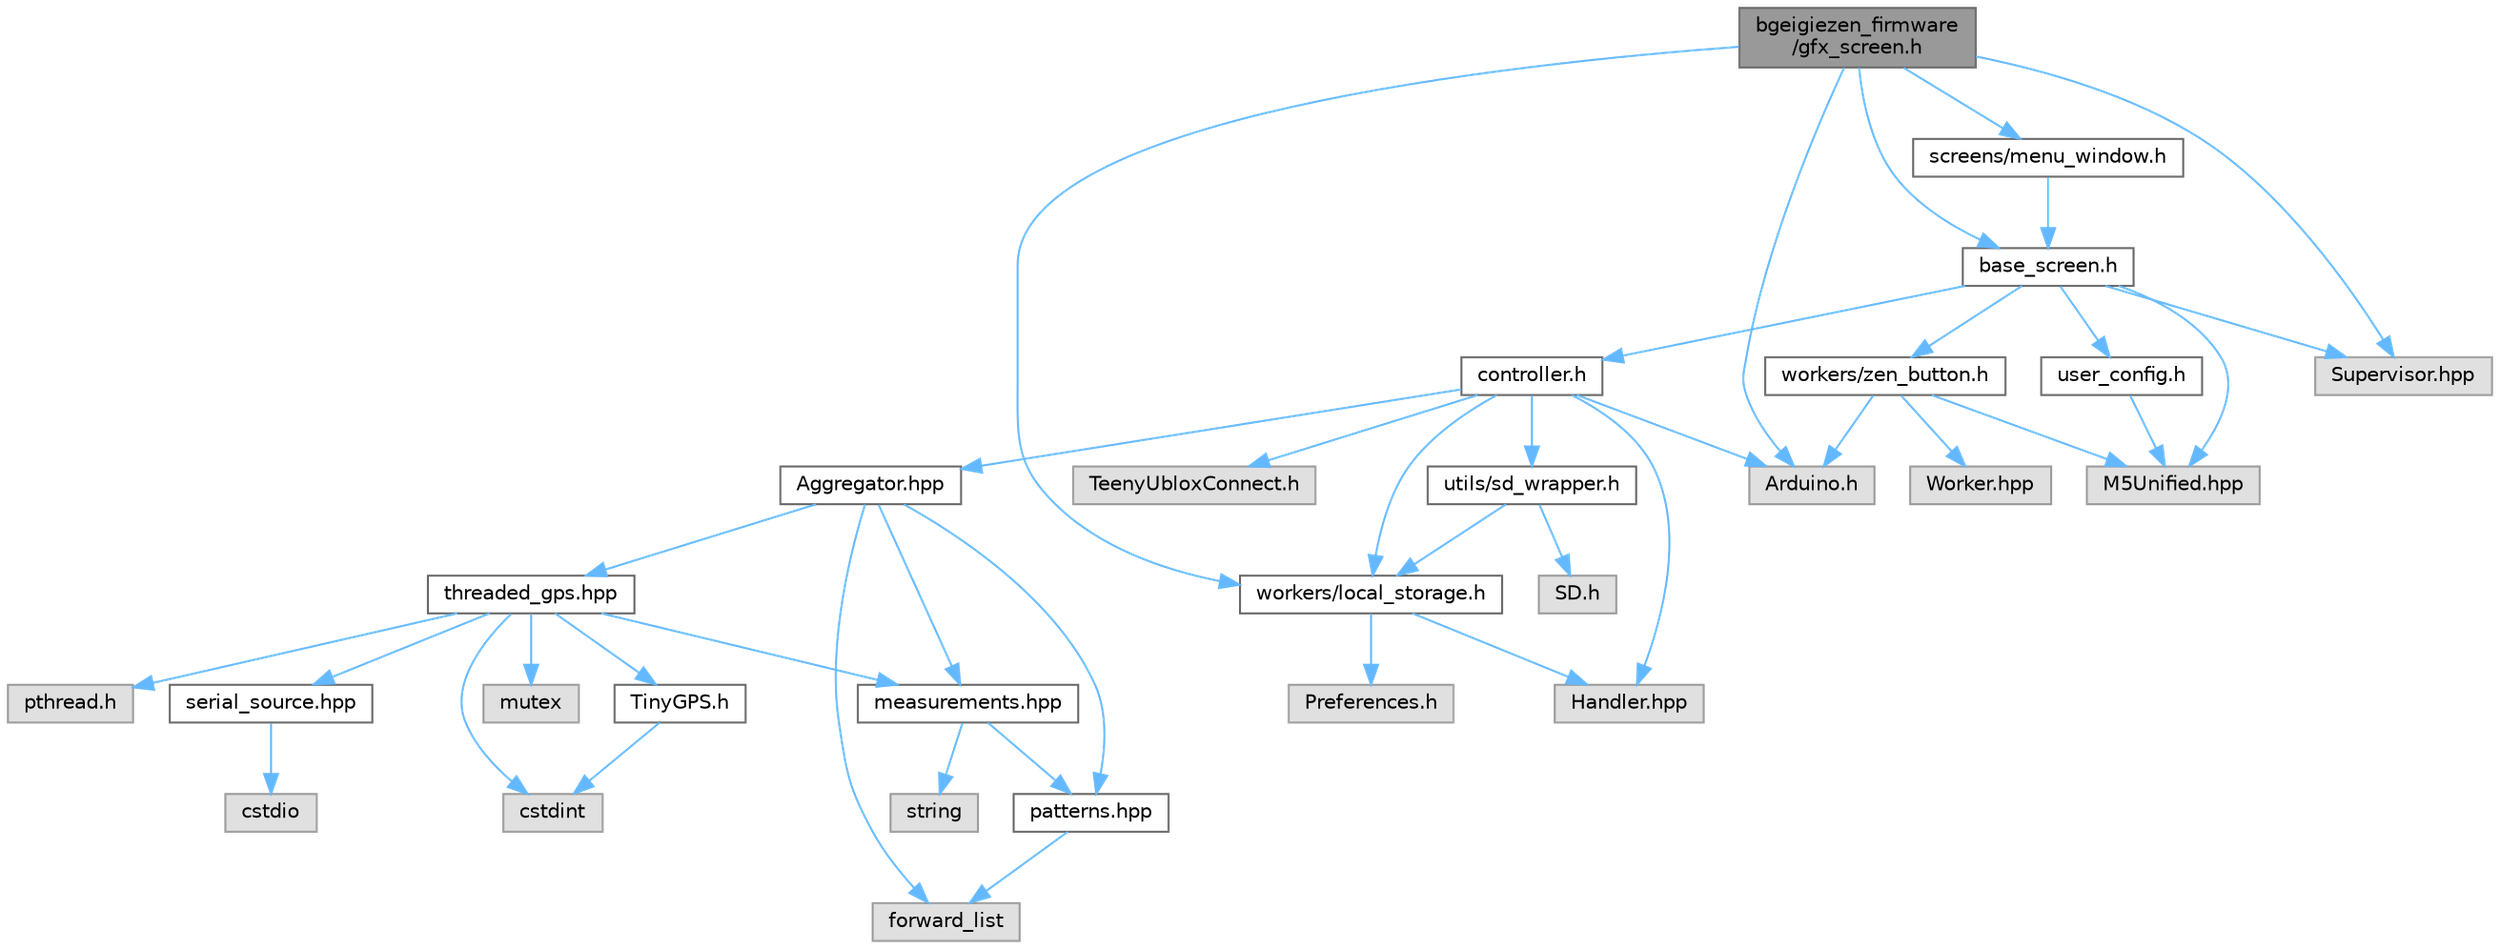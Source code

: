 digraph "bgeigiezen_firmware/gfx_screen.h"
{
 // LATEX_PDF_SIZE
  bgcolor="transparent";
  edge [fontname=Helvetica,fontsize=10,labelfontname=Helvetica,labelfontsize=10];
  node [fontname=Helvetica,fontsize=10,shape=box,height=0.2,width=0.4];
  Node1 [id="Node000001",label="bgeigiezen_firmware\l/gfx_screen.h",height=0.2,width=0.4,color="gray40", fillcolor="grey60", style="filled", fontcolor="black",tooltip=" "];
  Node1 -> Node2 [id="edge1_Node000001_Node000002",color="steelblue1",style="solid",tooltip=" "];
  Node2 [id="Node000002",label="Arduino.h",height=0.2,width=0.4,color="grey60", fillcolor="#E0E0E0", style="filled",tooltip=" "];
  Node1 -> Node3 [id="edge2_Node000001_Node000003",color="steelblue1",style="solid",tooltip=" "];
  Node3 [id="Node000003",label="Supervisor.hpp",height=0.2,width=0.4,color="grey60", fillcolor="#E0E0E0", style="filled",tooltip=" "];
  Node1 -> Node4 [id="edge3_Node000001_Node000004",color="steelblue1",style="solid",tooltip=" "];
  Node4 [id="Node000004",label="workers/local_storage.h",height=0.2,width=0.4,color="grey40", fillcolor="white", style="filled",URL="$local__storage_8h.html",tooltip=" "];
  Node4 -> Node5 [id="edge4_Node000004_Node000005",color="steelblue1",style="solid",tooltip=" "];
  Node5 [id="Node000005",label="Preferences.h",height=0.2,width=0.4,color="grey60", fillcolor="#E0E0E0", style="filled",tooltip=" "];
  Node4 -> Node6 [id="edge5_Node000004_Node000006",color="steelblue1",style="solid",tooltip=" "];
  Node6 [id="Node000006",label="Handler.hpp",height=0.2,width=0.4,color="grey60", fillcolor="#E0E0E0", style="filled",tooltip=" "];
  Node1 -> Node7 [id="edge6_Node000001_Node000007",color="steelblue1",style="solid",tooltip=" "];
  Node7 [id="Node000007",label="screens/menu_window.h",height=0.2,width=0.4,color="grey40", fillcolor="white", style="filled",URL="$menu__window_8h.html",tooltip=" "];
  Node7 -> Node8 [id="edge7_Node000007_Node000008",color="steelblue1",style="solid",tooltip=" "];
  Node8 [id="Node000008",label="base_screen.h",height=0.2,width=0.4,color="grey40", fillcolor="white", style="filled",URL="$base__screen_8h.html",tooltip=" "];
  Node8 -> Node9 [id="edge8_Node000008_Node000009",color="steelblue1",style="solid",tooltip=" "];
  Node9 [id="Node000009",label="M5Unified.hpp",height=0.2,width=0.4,color="grey60", fillcolor="#E0E0E0", style="filled",tooltip=" "];
  Node8 -> Node3 [id="edge9_Node000008_Node000003",color="steelblue1",style="solid",tooltip=" "];
  Node8 -> Node10 [id="edge10_Node000008_Node000010",color="steelblue1",style="solid",tooltip=" "];
  Node10 [id="Node000010",label="workers/zen_button.h",height=0.2,width=0.4,color="grey40", fillcolor="white", style="filled",URL="$zen__button_8h.html",tooltip=" "];
  Node10 -> Node9 [id="edge11_Node000010_Node000009",color="steelblue1",style="solid",tooltip=" "];
  Node10 -> Node2 [id="edge12_Node000010_Node000002",color="steelblue1",style="solid",tooltip=" "];
  Node10 -> Node11 [id="edge13_Node000010_Node000011",color="steelblue1",style="solid",tooltip=" "];
  Node11 [id="Node000011",label="Worker.hpp",height=0.2,width=0.4,color="grey60", fillcolor="#E0E0E0", style="filled",tooltip=" "];
  Node8 -> Node12 [id="edge14_Node000008_Node000012",color="steelblue1",style="solid",tooltip=" "];
  Node12 [id="Node000012",label="user_config.h",height=0.2,width=0.4,color="grey40", fillcolor="white", style="filled",URL="$user__config_8h.html",tooltip=" "];
  Node12 -> Node9 [id="edge15_Node000012_Node000009",color="steelblue1",style="solid",tooltip=" "];
  Node8 -> Node13 [id="edge16_Node000008_Node000013",color="steelblue1",style="solid",tooltip=" "];
  Node13 [id="Node000013",label="controller.h",height=0.2,width=0.4,color="grey40", fillcolor="white", style="filled",URL="$controller_8h.html",tooltip=" "];
  Node13 -> Node2 [id="edge17_Node000013_Node000002",color="steelblue1",style="solid",tooltip=" "];
  Node13 -> Node14 [id="edge18_Node000013_Node000014",color="steelblue1",style="solid",tooltip=" "];
  Node14 [id="Node000014",label="Aggregator.hpp",height=0.2,width=0.4,color="grey40", fillcolor="white", style="filled",URL="$aggregator_8hpp.html",tooltip=" "];
  Node14 -> Node15 [id="edge19_Node000014_Node000015",color="steelblue1",style="solid",tooltip=" "];
  Node15 [id="Node000015",label="forward_list",height=0.2,width=0.4,color="grey60", fillcolor="#E0E0E0", style="filled",tooltip=" "];
  Node14 -> Node16 [id="edge20_Node000014_Node000016",color="steelblue1",style="solid",tooltip=" "];
  Node16 [id="Node000016",label="threaded_gps.hpp",height=0.2,width=0.4,color="grey40", fillcolor="white", style="filled",URL="$bgeigie__firmware_2threaded__gps_8hpp.html",tooltip=" "];
  Node16 -> Node17 [id="edge21_Node000016_Node000017",color="steelblue1",style="solid",tooltip=" "];
  Node17 [id="Node000017",label="pthread.h",height=0.2,width=0.4,color="grey60", fillcolor="#E0E0E0", style="filled",tooltip=" "];
  Node16 -> Node18 [id="edge22_Node000016_Node000018",color="steelblue1",style="solid",tooltip=" "];
  Node18 [id="Node000018",label="cstdint",height=0.2,width=0.4,color="grey60", fillcolor="#E0E0E0", style="filled",tooltip=" "];
  Node16 -> Node19 [id="edge23_Node000016_Node000019",color="steelblue1",style="solid",tooltip=" "];
  Node19 [id="Node000019",label="mutex",height=0.2,width=0.4,color="grey60", fillcolor="#E0E0E0", style="filled",tooltip=" "];
  Node16 -> Node20 [id="edge24_Node000016_Node000020",color="steelblue1",style="solid",tooltip=" "];
  Node20 [id="Node000020",label="TinyGPS.h",height=0.2,width=0.4,color="grey40", fillcolor="white", style="filled",URL="$bgeigie__firmware_2_tiny_g_p_s_8h.html",tooltip=" "];
  Node20 -> Node18 [id="edge25_Node000020_Node000018",color="steelblue1",style="solid",tooltip=" "];
  Node16 -> Node21 [id="edge26_Node000016_Node000021",color="steelblue1",style="solid",tooltip=" "];
  Node21 [id="Node000021",label="serial_source.hpp",height=0.2,width=0.4,color="grey40", fillcolor="white", style="filled",URL="$bgeigie__firmware_2serial__source_8hpp.html",tooltip=" "];
  Node21 -> Node22 [id="edge27_Node000021_Node000022",color="steelblue1",style="solid",tooltip=" "];
  Node22 [id="Node000022",label="cstdio",height=0.2,width=0.4,color="grey60", fillcolor="#E0E0E0", style="filled",tooltip=" "];
  Node16 -> Node23 [id="edge28_Node000016_Node000023",color="steelblue1",style="solid",tooltip=" "];
  Node23 [id="Node000023",label="measurements.hpp",height=0.2,width=0.4,color="grey40", fillcolor="white", style="filled",URL="$bgeigie__firmware_2measurements_8hpp.html",tooltip=" "];
  Node23 -> Node24 [id="edge29_Node000023_Node000024",color="steelblue1",style="solid",tooltip=" "];
  Node24 [id="Node000024",label="string",height=0.2,width=0.4,color="grey60", fillcolor="#E0E0E0", style="filled",tooltip=" "];
  Node23 -> Node25 [id="edge30_Node000023_Node000025",color="steelblue1",style="solid",tooltip=" "];
  Node25 [id="Node000025",label="patterns.hpp",height=0.2,width=0.4,color="grey40", fillcolor="white", style="filled",URL="$bgeigie__firmware_2patterns_8hpp.html",tooltip=" "];
  Node25 -> Node15 [id="edge31_Node000025_Node000015",color="steelblue1",style="solid",tooltip=" "];
  Node14 -> Node25 [id="edge32_Node000014_Node000025",color="steelblue1",style="solid",tooltip=" "];
  Node14 -> Node23 [id="edge33_Node000014_Node000023",color="steelblue1",style="solid",tooltip=" "];
  Node13 -> Node6 [id="edge34_Node000013_Node000006",color="steelblue1",style="solid",tooltip=" "];
  Node13 -> Node26 [id="edge35_Node000013_Node000026",color="steelblue1",style="solid",tooltip=" "];
  Node26 [id="Node000026",label="TeenyUbloxConnect.h",height=0.2,width=0.4,color="grey60", fillcolor="#E0E0E0", style="filled",tooltip=" "];
  Node13 -> Node27 [id="edge36_Node000013_Node000027",color="steelblue1",style="solid",tooltip=" "];
  Node27 [id="Node000027",label="utils/sd_wrapper.h",height=0.2,width=0.4,color="grey40", fillcolor="white", style="filled",URL="$sd__wrapper_8h.html",tooltip=" "];
  Node27 -> Node28 [id="edge37_Node000027_Node000028",color="steelblue1",style="solid",tooltip=" "];
  Node28 [id="Node000028",label="SD.h",height=0.2,width=0.4,color="grey60", fillcolor="#E0E0E0", style="filled",tooltip=" "];
  Node27 -> Node4 [id="edge38_Node000027_Node000004",color="steelblue1",style="solid",tooltip=" "];
  Node13 -> Node4 [id="edge39_Node000013_Node000004",color="steelblue1",style="solid",tooltip=" "];
  Node1 -> Node8 [id="edge40_Node000001_Node000008",color="steelblue1",style="solid",tooltip=" "];
}
